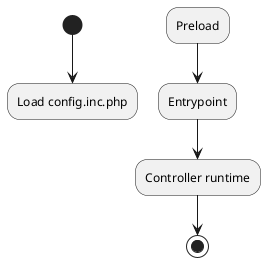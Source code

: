 @startuml

(*) --> "Load config.inc.php"

"Preload" --> "Entrypoint"

"Entrypoint" --> "Controller runtime" 

"Controller runtime" --> (*)

@enduml

